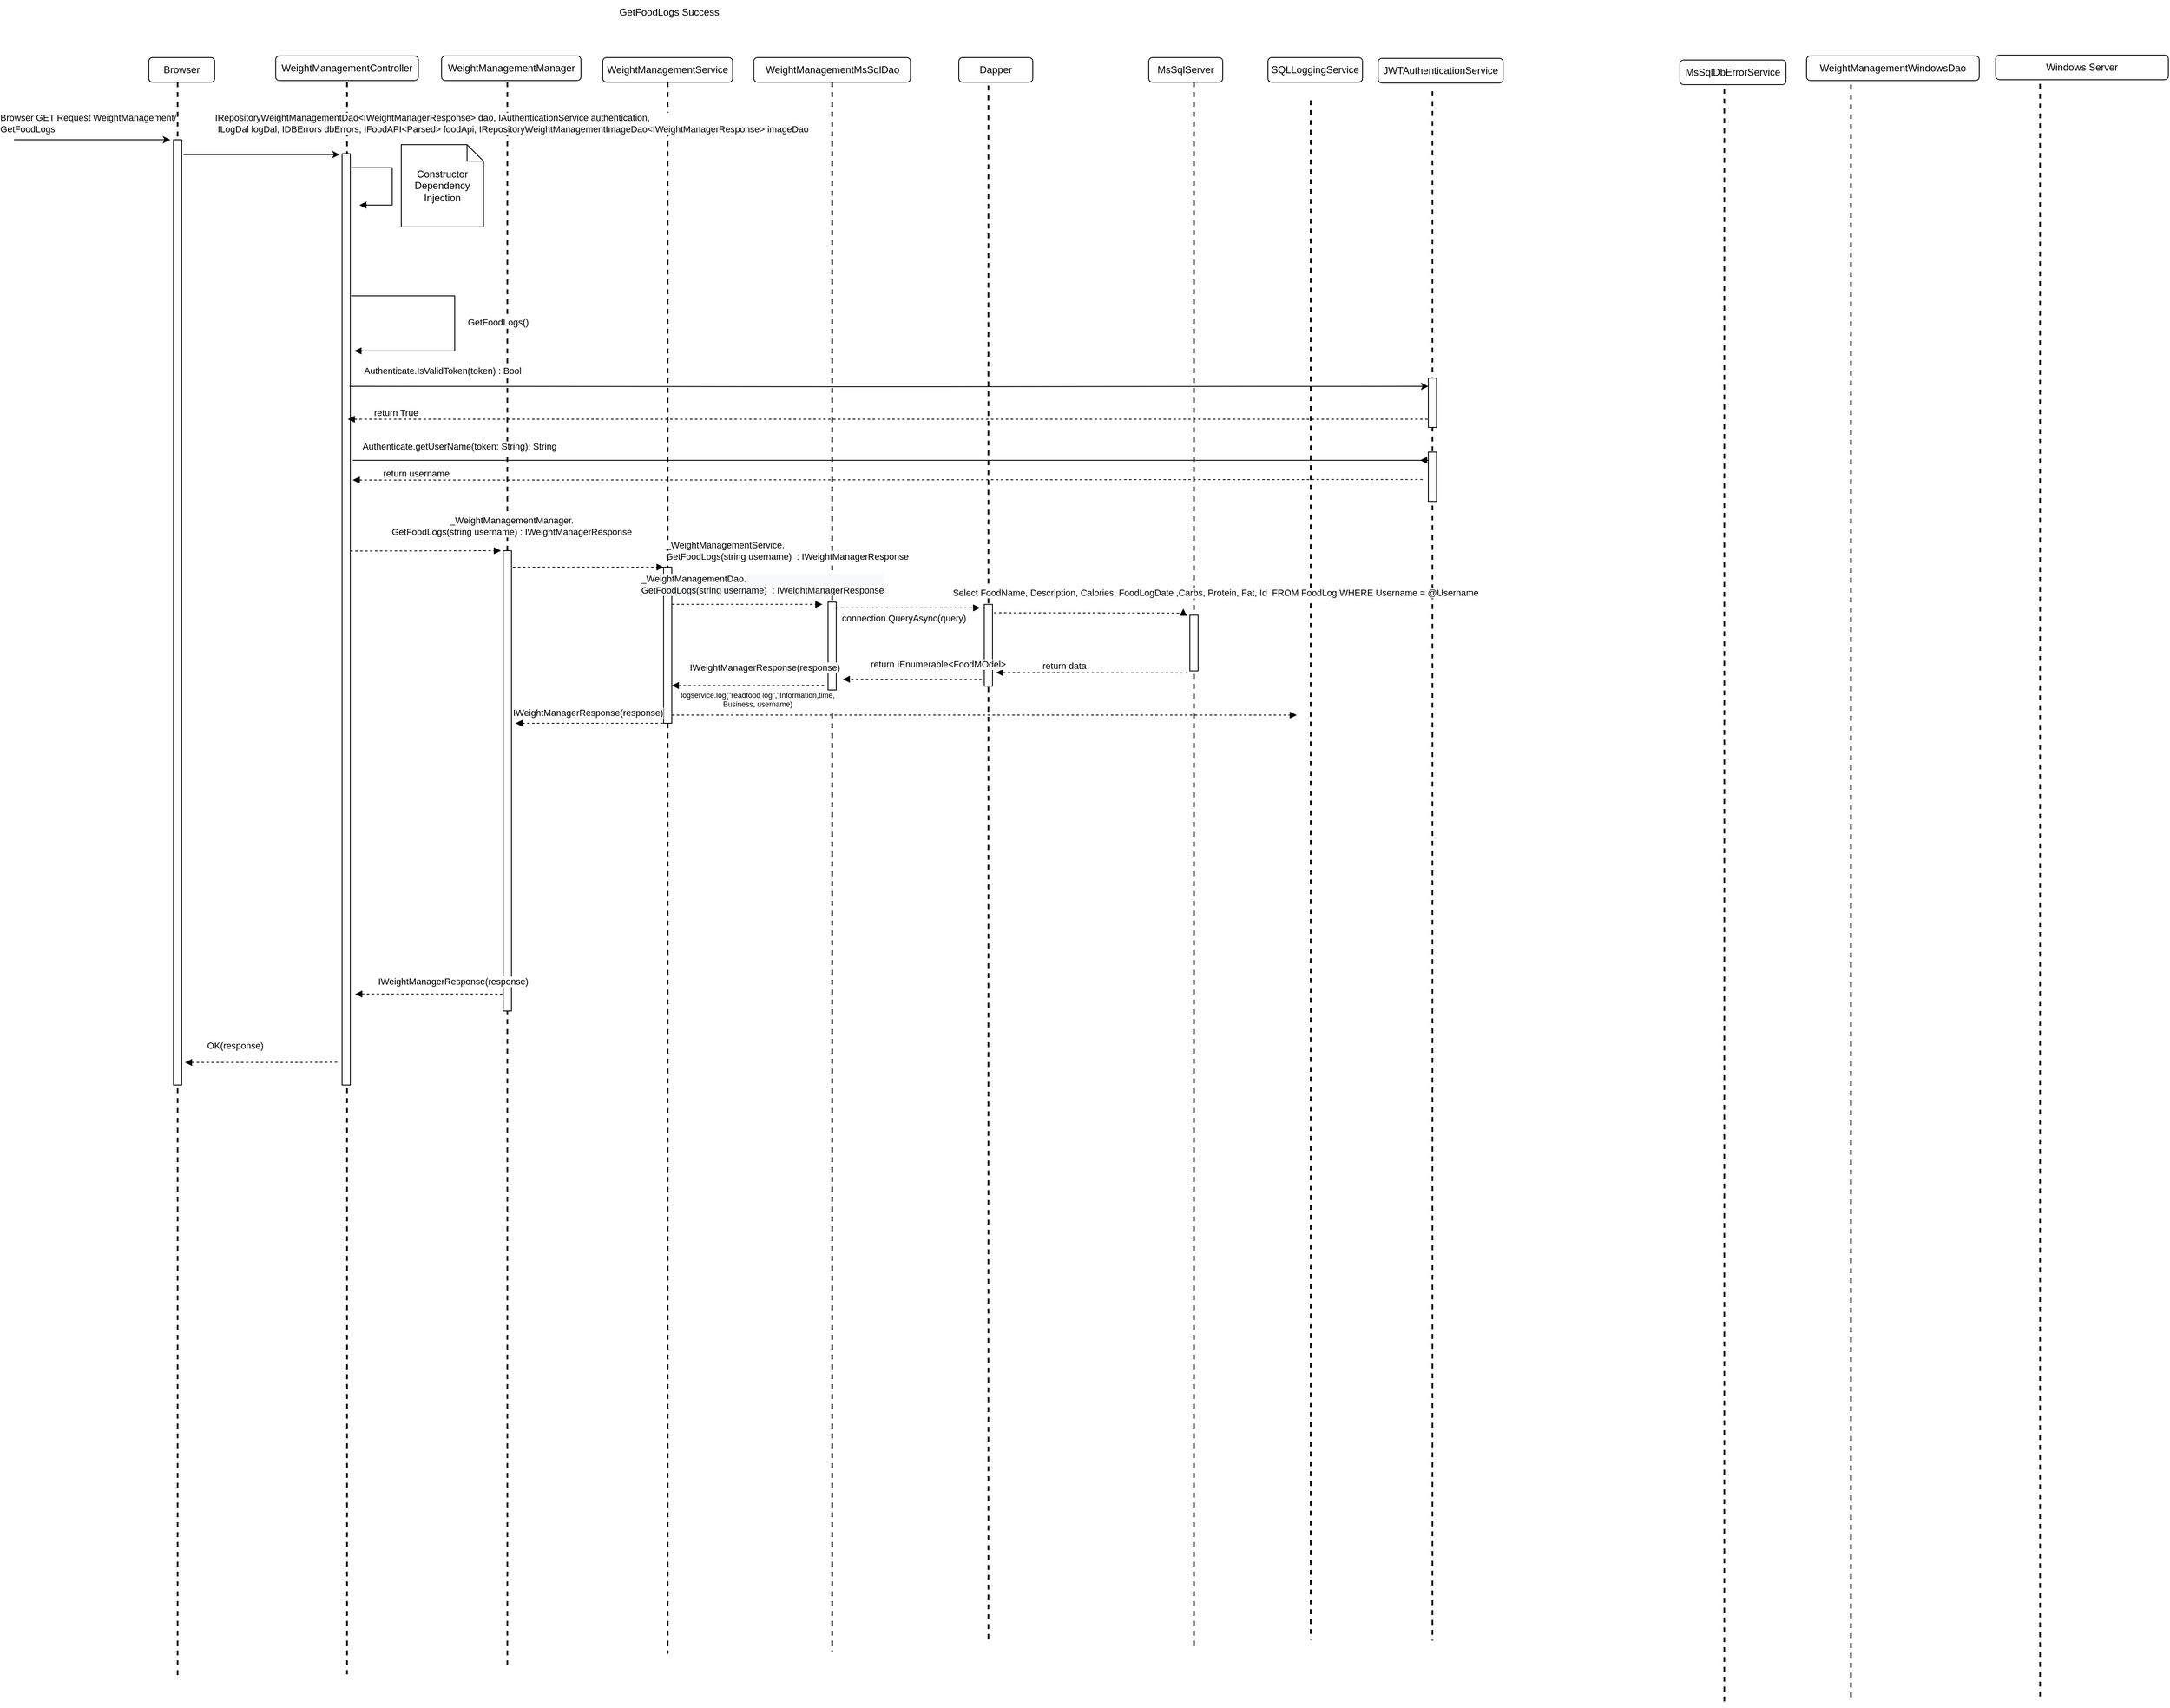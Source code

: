 <mxfile version="17.4.6" type="google" pages="3"><diagram id="Zu-n8dE4JaftM5KnnPa3" name="Success"><mxGraphModel grid="1" page="1" gridSize="10" guides="1" tooltips="1" connect="1" arrows="1" fold="1" pageScale="1" pageWidth="850" pageHeight="1100" math="0" shadow="0"><root><mxCell id="0"/><mxCell id="1" parent="0"/><mxCell id="gEZreNW8Lg-8bu7KFCgB-1" value="WeightManagementController" style="rounded=1;whiteSpace=wrap;html=1;" vertex="1" parent="1"><mxGeometry x="368.25" y="88" width="173.5" height="30" as="geometry"/></mxCell><mxCell id="gEZreNW8Lg-8bu7KFCgB-2" value="WeightManagementService" style="rounded=1;whiteSpace=wrap;html=1;" vertex="1" parent="1"><mxGeometry x="766" y="90" width="158" height="30" as="geometry"/></mxCell><mxCell id="gEZreNW8Lg-8bu7KFCgB-3" value="MsSqlServer" style="rounded=1;whiteSpace=wrap;html=1;" vertex="1" parent="1"><mxGeometry x="1430" y="90" width="90" height="30" as="geometry"/></mxCell><mxCell id="gEZreNW8Lg-8bu7KFCgB-4" value="WeightManagementManager" style="rounded=1;whiteSpace=wrap;html=1;" vertex="1" parent="1"><mxGeometry x="570" y="88" width="169.5" height="30" as="geometry"/></mxCell><mxCell id="gEZreNW8Lg-8bu7KFCgB-5" value="" style="line;strokeWidth=2;direction=south;html=1;dashed=1;" vertex="1" parent="1"><mxGeometry x="450" y="120" width="10" height="1937" as="geometry"/></mxCell><mxCell id="gEZreNW8Lg-8bu7KFCgB-6" value="" style="line;strokeWidth=2;direction=south;html=1;dashed=1;" vertex="1" parent="1"><mxGeometry x="645" y="120" width="10" height="1929" as="geometry"/></mxCell><mxCell id="gEZreNW8Lg-8bu7KFCgB-7" value="" style="line;strokeWidth=2;direction=south;html=1;dashed=1;" vertex="1" parent="1"><mxGeometry x="840" y="120" width="10" height="1912" as="geometry"/></mxCell><mxCell id="gEZreNW8Lg-8bu7KFCgB-8" value="" style="line;strokeWidth=2;direction=south;html=1;dashed=1;" vertex="1" parent="1"><mxGeometry x="1480" y="120" width="10" height="1908" as="geometry"/></mxCell><mxCell id="gEZreNW8Lg-8bu7KFCgB-9" value="GetFoodLogs Success" style="text;html=1;strokeColor=none;fillColor=none;align=center;verticalAlign=middle;whiteSpace=wrap;rounded=0;" vertex="1" parent="1"><mxGeometry x="776" y="20" width="142" height="30" as="geometry"/></mxCell><mxCell id="gEZreNW8Lg-8bu7KFCgB-11" value="" style="line;strokeWidth=2;direction=south;html=1;dashed=1;" vertex="1" parent="1"><mxGeometry x="1040" y="120" width="10" height="1909" as="geometry"/></mxCell><mxCell id="gEZreNW8Lg-8bu7KFCgB-12" value="" style="line;strokeWidth=2;direction=south;html=1;dashed=1;" vertex="1" parent="1"><mxGeometry x="1622" y="142" width="10" height="1873" as="geometry"/></mxCell><mxCell id="gEZreNW8Lg-8bu7KFCgB-13" value="SQLLoggingService" style="rounded=1;whiteSpace=wrap;html=1;" vertex="1" parent="1"><mxGeometry x="1575" y="90" width="115" height="30" as="geometry"/></mxCell><mxCell id="gEZreNW8Lg-8bu7KFCgB-14" value="Program.cs" style="rounded=1;whiteSpace=wrap;html=1;" vertex="1" parent="1"><mxGeometry x="214" y="90" width="80" height="30" as="geometry"/></mxCell><mxCell id="gEZreNW8Lg-8bu7KFCgB-15" value="" style="line;strokeWidth=2;direction=south;html=1;dashed=1;" vertex="1" parent="1"><mxGeometry x="244" y="120" width="10" height="1942" as="geometry"/></mxCell><mxCell id="gEZreNW8Lg-8bu7KFCgB-16" value="" style="html=1;points=[];perimeter=orthogonalPerimeter;" vertex="1" parent="1"><mxGeometry x="244" y="190" width="10" height="1150" as="geometry"/></mxCell><mxCell id="gEZreNW8Lg-8bu7KFCgB-17" value="" style="html=1;points=[];perimeter=orthogonalPerimeter;" vertex="1" parent="1"><mxGeometry x="449" y="207" width="10" height="1133" as="geometry"/></mxCell><mxCell id="gEZreNW8Lg-8bu7KFCgB-18" value="" style="line;strokeWidth=2;direction=south;html=1;dashed=1;" vertex="1" parent="1"><mxGeometry x="1230" y="124" width="10" height="1894" as="geometry"/></mxCell><mxCell id="gEZreNW8Lg-8bu7KFCgB-19" value="Dapper" style="rounded=1;whiteSpace=wrap;html=1;" vertex="1" parent="1"><mxGeometry x="1199" y="90" width="90" height="30" as="geometry"/></mxCell><mxCell id="gEZreNW8Lg-8bu7KFCgB-20" value="" style="line;strokeWidth=2;direction=south;html=1;dashed=1;" vertex="1" parent="1"><mxGeometry x="1770" y="131" width="10" height="1885" as="geometry"/></mxCell><mxCell id="gEZreNW8Lg-8bu7KFCgB-21" value="JWTAuthenticationService" style="rounded=1;whiteSpace=wrap;html=1;" vertex="1" parent="1"><mxGeometry x="1709" y="91" width="152" height="30" as="geometry"/></mxCell><mxCell id="gEZreNW8Lg-8bu7KFCgB-22" value="Browser" style="rounded=1;whiteSpace=wrap;html=1;" vertex="1" parent="1"><mxGeometry x="214" y="90" width="80" height="30" as="geometry"/></mxCell><mxCell id="gEZreNW8Lg-8bu7KFCgB-23" value="" style="endArrow=classic;html=1;rounded=0;" edge="1" parent="1"><mxGeometry width="50" height="50" relative="1" as="geometry"><mxPoint x="50" y="190" as="sourcePoint"/><mxPoint x="240" y="190" as="targetPoint"/></mxGeometry></mxCell><mxCell id="gEZreNW8Lg-8bu7KFCgB-24" value="&lt;div style=&quot;text-align: left&quot;&gt;&lt;div&gt;Browser GET Request WeightManagement/&lt;/div&gt;GetFoodLogs&lt;br&gt;&lt;/div&gt;" style="edgeLabel;html=1;align=center;verticalAlign=middle;resizable=0;points=[];" vertex="1" connectable="0" parent="gEZreNW8Lg-8bu7KFCgB-23"><mxGeometry x="0.567" y="-1" relative="1" as="geometry"><mxPoint x="-59" y="-21" as="offset"/></mxGeometry></mxCell><mxCell id="gEZreNW8Lg-8bu7KFCgB-25" value="" style="endArrow=classic;html=1;rounded=0;" edge="1" parent="1"><mxGeometry width="50" height="50" relative="1" as="geometry"><mxPoint x="256" y="208" as="sourcePoint"/><mxPoint x="446" y="208" as="targetPoint"/></mxGeometry></mxCell><mxCell id="gEZreNW8Lg-8bu7KFCgB-26" value="&lt;div style=&quot;text-align: left&quot;&gt;IRepositoryWeightManagementDao&amp;lt;IWeightManagerResponse&amp;gt; dao, IAuthenticationService authentication,&lt;/div&gt;&lt;div style=&quot;text-align: left&quot;&gt;&amp;nbsp;ILogDal logDal, IDBErrors dbErrors, IFoodAPI&amp;lt;Parsed&amp;gt; foodApi, IRepositoryWeightManagementImageDao&amp;lt;IWeightManagerResponse&amp;gt; imageDao&lt;br&gt;&lt;/div&gt;" style="edgeLabel;html=1;align=center;verticalAlign=middle;resizable=0;points=[];" vertex="1" connectable="0" parent="gEZreNW8Lg-8bu7KFCgB-25"><mxGeometry x="0.567" y="-1" relative="1" as="geometry"><mxPoint x="250" y="-39" as="offset"/></mxGeometry></mxCell><mxCell id="gEZreNW8Lg-8bu7KFCgB-27" value="" style="endArrow=block;endFill=1;html=1;edgeStyle=orthogonalEdgeStyle;align=left;verticalAlign=top;rounded=0;" edge="1" parent="1"><mxGeometry x="-1" relative="1" as="geometry"><mxPoint x="460" y="224.03" as="sourcePoint"/><mxPoint x="470" y="269.53" as="targetPoint"/><Array as="points"><mxPoint x="510" y="224.03"/><mxPoint x="510" y="269.03"/></Array></mxGeometry></mxCell><mxCell id="gEZreNW8Lg-8bu7KFCgB-28" value="Constructor Dependency Injection" style="shape=note;size=20;whiteSpace=wrap;html=1;" vertex="1" parent="1"><mxGeometry x="521" y="196" width="100" height="100" as="geometry"/></mxCell><mxCell id="gEZreNW8Lg-8bu7KFCgB-29" value="GetFoodLogs()" style="endArrow=block;endFill=1;html=1;edgeStyle=orthogonalEdgeStyle;align=left;verticalAlign=top;rounded=0;" edge="1" parent="1"><mxGeometry x="-0.082" y="14" relative="1" as="geometry"><mxPoint x="460" y="380" as="sourcePoint"/><mxPoint x="464" y="447" as="targetPoint"/><Array as="points"><mxPoint x="586" y="380"/><mxPoint x="586" y="447"/></Array><mxPoint as="offset"/></mxGeometry></mxCell><mxCell id="gEZreNW8Lg-8bu7KFCgB-30" value="" style="html=1;points=[];perimeter=orthogonalPerimeter;" vertex="1" parent="1"><mxGeometry x="645" y="690" width="10" height="560" as="geometry"/></mxCell><mxCell id="gEZreNW8Lg-8bu7KFCgB-31" value="" style="endArrow=none;endFill=0;html=1;edgeStyle=orthogonalEdgeStyle;align=left;verticalAlign=top;rounded=0;startArrow=block;startFill=1;dashed=1;" edge="1" parent="1"><mxGeometry x="-1" relative="1" as="geometry"><mxPoint x="258" y="1312.52" as="sourcePoint"/><mxPoint x="443" y="1312.26" as="targetPoint"/><Array as="points"><mxPoint x="398" y="1312.26"/><mxPoint x="398" y="1312.26"/></Array></mxGeometry></mxCell><mxCell id="gEZreNW8Lg-8bu7KFCgB-32" value="&lt;span style=&quot;text-align: center&quot;&gt;OK(&lt;/span&gt;&lt;span style=&quot;text-align: center&quot;&gt;response)&lt;/span&gt;&lt;span style=&quot;text-align: center&quot;&gt;&lt;br&gt;&lt;br&gt;&lt;/span&gt;" style="edgeLabel;resizable=0;html=1;align=left;verticalAlign=bottom;" connectable="0" vertex="1" parent="gEZreNW8Lg-8bu7KFCgB-31"><mxGeometry x="-1" relative="1" as="geometry"><mxPoint x="25" y="1" as="offset"/></mxGeometry></mxCell><mxCell id="gEZreNW8Lg-8bu7KFCgB-51" value="" style="endArrow=block;endFill=1;html=1;edgeStyle=orthogonalEdgeStyle;align=left;verticalAlign=top;rounded=0;exitX=1.133;exitY=0.18;exitDx=0;exitDy=0;exitPerimeter=0;entryX=-0.055;entryY=0.009;entryDx=0;entryDy=0;entryPerimeter=0;dashed=1;" edge="1" parent="1"><mxGeometry x="-1" relative="1" as="geometry"><mxPoint x="459.0" y="690.38" as="sourcePoint"/><mxPoint x="642.12" y="690.01" as="targetPoint"/><Array as="points"><mxPoint x="642.67" y="690.38"/></Array></mxGeometry></mxCell><mxCell id="gEZreNW8Lg-8bu7KFCgB-52" value="_WeightManagementManager.&lt;br&gt;&lt;span style=&quot;text-align: left&quot;&gt;GetFoodLogs(string username)&lt;/span&gt;&amp;nbsp;: IWeightManagerResponse&lt;span style=&quot;text-align: left&quot;&gt;&lt;br&gt;&lt;/span&gt;" style="edgeLabel;html=1;align=center;verticalAlign=middle;resizable=0;points=[];" vertex="1" connectable="0" parent="gEZreNW8Lg-8bu7KFCgB-51"><mxGeometry x="-0.158" y="2" relative="1" as="geometry"><mxPoint x="119" y="-28" as="offset"/></mxGeometry></mxCell><mxCell id="gEZreNW8Lg-8bu7KFCgB-56" value="" style="endArrow=block;endFill=1;html=1;edgeStyle=orthogonalEdgeStyle;align=left;verticalAlign=top;rounded=0;startArrow=none;startFill=0;dashed=1;" edge="1" parent="1"><mxGeometry x="-1" relative="1" as="geometry"><mxPoint x="850" y="890" as="sourcePoint"/><mxPoint x="1610" y="890" as="targetPoint"/><Array as="points"><mxPoint x="1508.5" y="889.96"/></Array></mxGeometry></mxCell><mxCell id="gEZreNW8Lg-8bu7KFCgB-57" value="&lt;div style=&quot;font-size: 9px ; text-align: center&quot;&gt;logservice.log(&quot;readfood log&quot;,&quot;Information,time,&lt;/div&gt;&lt;div style=&quot;font-size: 9px ; text-align: center&quot;&gt;Business, username)&lt;/div&gt;" style="edgeLabel;resizable=0;html=1;align=left;verticalAlign=bottom;" connectable="0" vertex="1" parent="gEZreNW8Lg-8bu7KFCgB-56"><mxGeometry x="-1" relative="1" as="geometry"><mxPoint x="9" y="-6" as="offset"/></mxGeometry></mxCell><mxCell id="gEZreNW8Lg-8bu7KFCgB-129" value="" style="line;strokeWidth=2;direction=south;html=1;dashed=1;" vertex="1" parent="1"><mxGeometry x="2125" y="128" width="10" height="1968" as="geometry"/></mxCell><mxCell id="gEZreNW8Lg-8bu7KFCgB-130" value="MsSqlDbErrorService" style="rounded=1;whiteSpace=wrap;html=1;" vertex="1" parent="1"><mxGeometry x="2076" y="93" width="129" height="30" as="geometry"/></mxCell><mxCell id="gEZreNW8Lg-8bu7KFCgB-132" value="" style="endArrow=classic;html=1;rounded=0;edgeStyle=orthogonalEdgeStyle;entryX=0;entryY=0.167;entryDx=0;entryDy=0;entryPerimeter=0;" edge="1" parent="1" target="gEZreNW8Lg-8bu7KFCgB-139"><mxGeometry relative="1" as="geometry"><mxPoint x="458" y="490" as="sourcePoint"/><mxPoint x="1760" y="490" as="targetPoint"/></mxGeometry></mxCell><mxCell id="gEZreNW8Lg-8bu7KFCgB-133" value="Authenticate.IsValidToken(token) : Bool" style="edgeLabel;resizable=0;html=1;align=center;verticalAlign=middle;" connectable="0" vertex="1" parent="gEZreNW8Lg-8bu7KFCgB-132"><mxGeometry relative="1" as="geometry"><mxPoint x="-544" y="-20" as="offset"/></mxGeometry></mxCell><mxCell id="gEZreNW8Lg-8bu7KFCgB-134" value="" style="endArrow=none;endFill=0;html=1;edgeStyle=orthogonalEdgeStyle;align=left;verticalAlign=top;rounded=0;startArrow=block;startFill=1;dashed=1;entryX=0.462;entryY=-29.044;entryDx=0;entryDy=0;entryPerimeter=0;" edge="1" parent="1"><mxGeometry x="-1" relative="1" as="geometry"><mxPoint x="456" y="530" as="sourcePoint"/><mxPoint x="1778.44" y="528.806" as="targetPoint"/><Array as="points"><mxPoint x="1770" y="530"/><mxPoint x="1770" y="529"/></Array></mxGeometry></mxCell><mxCell id="gEZreNW8Lg-8bu7KFCgB-135" value="return True" style="edgeLabel;resizable=0;html=1;align=left;verticalAlign=bottom;" connectable="0" vertex="1" parent="gEZreNW8Lg-8bu7KFCgB-134"><mxGeometry x="-1" relative="1" as="geometry"><mxPoint x="30" as="offset"/></mxGeometry></mxCell><mxCell id="gEZreNW8Lg-8bu7KFCgB-136" value="Authenticate.getUserName(token: String): String" style="endArrow=block;endFill=1;html=1;edgeStyle=orthogonalEdgeStyle;align=left;verticalAlign=top;rounded=0;" edge="1" parent="1"><mxGeometry x="-0.985" y="30" relative="1" as="geometry"><mxPoint x="462" y="580" as="sourcePoint"/><mxPoint x="1760" y="580" as="targetPoint"/><mxPoint as="offset"/><Array as="points"><mxPoint x="1780" y="580"/></Array></mxGeometry></mxCell><mxCell id="gEZreNW8Lg-8bu7KFCgB-137" value="" style="endArrow=none;endFill=0;html=1;edgeStyle=orthogonalEdgeStyle;align=left;verticalAlign=top;rounded=0;startArrow=block;startFill=1;dashed=1;entryX=-0.438;entryY=0.556;entryDx=0;entryDy=0;entryPerimeter=0;" edge="1" parent="1" target="gEZreNW8Lg-8bu7KFCgB-140"><mxGeometry x="-1" relative="1" as="geometry"><mxPoint x="462" y="604" as="sourcePoint"/><mxPoint x="1772" y="604" as="targetPoint"/><Array as="points"><mxPoint x="601" y="604"/></Array></mxGeometry></mxCell><mxCell id="gEZreNW8Lg-8bu7KFCgB-138" value="return username" style="edgeLabel;resizable=0;html=1;align=left;verticalAlign=bottom;" connectable="0" vertex="1" parent="gEZreNW8Lg-8bu7KFCgB-137"><mxGeometry x="-1" relative="1" as="geometry"><mxPoint x="35" as="offset"/></mxGeometry></mxCell><mxCell id="gEZreNW8Lg-8bu7KFCgB-139" value="" style="html=1;points=[];perimeter=orthogonalPerimeter;" vertex="1" parent="1"><mxGeometry x="1770" y="480" width="10" height="60" as="geometry"/></mxCell><mxCell id="gEZreNW8Lg-8bu7KFCgB-140" value="" style="html=1;points=[];perimeter=orthogonalPerimeter;" vertex="1" parent="1"><mxGeometry x="1770" y="570" width="10" height="60" as="geometry"/></mxCell><mxCell id="_J33T24dU0ndYMFvRwaN-41" value="" style="endArrow=none;endFill=0;html=1;edgeStyle=orthogonalEdgeStyle;align=left;verticalAlign=top;rounded=0;startArrow=block;startFill=1;dashed=1;" edge="1" parent="1"><mxGeometry x="-1" relative="1" as="geometry"><mxPoint x="465" y="1229.41" as="sourcePoint"/><mxPoint x="645" y="1229.46" as="targetPoint"/><Array as="points"><mxPoint x="600" y="1229.41"/><mxPoint x="600" y="1229.41"/></Array></mxGeometry></mxCell><mxCell id="_J33T24dU0ndYMFvRwaN-42" value="&lt;span style=&quot;text-align: center&quot;&gt;IWeightManagerResponse(response)&lt;/span&gt;" style="edgeLabel;resizable=0;html=1;align=left;verticalAlign=bottom;" connectable="0" vertex="1" parent="_J33T24dU0ndYMFvRwaN-41"><mxGeometry x="-1" relative="1" as="geometry"><mxPoint x="26" y="-7" as="offset"/></mxGeometry></mxCell><mxCell id="SjA-UsDPnyYuA9Mtx6YP-1" value="WeightManagementMsSqlDao" style="rounded=1;whiteSpace=wrap;html=1;" vertex="1" parent="1"><mxGeometry x="949.75" y="90" width="190.5" height="30" as="geometry"/></mxCell><mxCell id="vQdsput2Xaz9jqljAzDK-16" value="" style="line;strokeWidth=2;direction=south;html=1;dashed=1;" vertex="1" parent="1"><mxGeometry x="2279" y="123" width="10" height="1968" as="geometry"/></mxCell><mxCell id="vQdsput2Xaz9jqljAzDK-17" value="WeightManagementWindowsDao" style="rounded=1;whiteSpace=wrap;html=1;" vertex="1" parent="1"><mxGeometry x="2230" y="88" width="210" height="30" as="geometry"/></mxCell><mxCell id="NM9GSzSNZOrJNY-sleNk-1" value="" style="line;strokeWidth=2;direction=south;html=1;dashed=1;" vertex="1" parent="1"><mxGeometry x="2509" y="122" width="10" height="1968" as="geometry"/></mxCell><mxCell id="NM9GSzSNZOrJNY-sleNk-2" value="Windows Server" style="rounded=1;whiteSpace=wrap;html=1;" vertex="1" parent="1"><mxGeometry x="2460" y="87" width="210" height="30" as="geometry"/></mxCell><mxCell id="ITlmt4MPpYLuHQh-we6f-1" value="" style="endArrow=block;endFill=1;html=1;edgeStyle=orthogonalEdgeStyle;align=left;verticalAlign=top;rounded=0;exitX=1.133;exitY=0.18;exitDx=0;exitDy=0;exitPerimeter=0;entryX=-0.055;entryY=0.009;entryDx=0;entryDy=0;entryPerimeter=0;dashed=1;" edge="1" parent="1"><mxGeometry x="-1" relative="1" as="geometry"><mxPoint x="656.86" y="710.03" as="sourcePoint"/><mxPoint x="839.98" y="710.03" as="targetPoint"/><Array as="points"><mxPoint x="840.53" y="710.4"/></Array></mxGeometry></mxCell><mxCell id="ITlmt4MPpYLuHQh-we6f-2" value="&lt;div style=&quot;text-align: left&quot;&gt;&lt;span style=&quot;text-align: center ; background-color: rgb(255 , 255 , 255)&quot;&gt;_WeightManagementService.&lt;/span&gt;&lt;br style=&quot;text-align: center&quot;&gt;GetFoodLogs(string username)&lt;span style=&quot;text-align: center ; background-color: rgb(255 , 255 , 255)&quot;&gt;&amp;nbsp;&lt;/span&gt;&lt;span style=&quot;text-align: center ; background-color: rgb(255 , 255 , 255)&quot;&gt;&amp;nbsp;: IWeightManagerResponse&lt;/span&gt;&lt;br&gt;&lt;/div&gt;" style="edgeLabel;html=1;align=center;verticalAlign=middle;resizable=0;points=[];labelBackgroundColor=none;" connectable="0" vertex="1" parent="ITlmt4MPpYLuHQh-we6f-1"><mxGeometry x="-0.323" relative="1" as="geometry"><mxPoint x="271" y="-20" as="offset"/></mxGeometry></mxCell><mxCell id="ITlmt4MPpYLuHQh-we6f-3" value="" style="html=1;points=[];perimeter=orthogonalPerimeter;" vertex="1" parent="1"><mxGeometry x="840" y="710" width="10" height="190" as="geometry"/></mxCell><mxCell id="ITlmt4MPpYLuHQh-we6f-4" value="" style="endArrow=block;endFill=1;html=1;edgeStyle=orthogonalEdgeStyle;align=left;verticalAlign=top;rounded=0;exitX=1.133;exitY=0.18;exitDx=0;exitDy=0;exitPerimeter=0;entryX=-0.055;entryY=0.009;entryDx=0;entryDy=0;entryPerimeter=0;dashed=1;" edge="1" parent="1"><mxGeometry x="-1" relative="1" as="geometry"><mxPoint x="850.0" y="755.3" as="sourcePoint"/><mxPoint x="1033.12" y="755.33" as="targetPoint"/><Array as="points"><mxPoint x="1033.67" y="755.7"/></Array></mxGeometry></mxCell><mxCell id="ITlmt4MPpYLuHQh-we6f-5" value="&lt;div style=&quot;text-align: left&quot;&gt;&lt;div style=&quot;background-color: rgb(248 , 249 , 250)&quot;&gt;&lt;div&gt;&lt;span style=&quot;text-align: center ; background-color: rgb(255 , 255 , 255)&quot;&gt;_WeightManagementDao.&lt;/span&gt;&lt;br style=&quot;text-align: center&quot;&gt;GetFoodLogs(string username)&lt;span style=&quot;text-align: center ; background-color: rgb(255 , 255 , 255)&quot;&gt;&amp;nbsp;&lt;/span&gt;&lt;span style=&quot;text-align: center ; background-color: rgb(255 , 255 , 255)&quot;&gt;&amp;nbsp;&lt;/span&gt;&lt;span style=&quot;text-align: center ; background-color: rgb(255 , 255 , 255)&quot;&gt;: IWeightManagerResponse&lt;/span&gt;&lt;br&gt;&lt;/div&gt;&lt;/div&gt;&lt;/div&gt;" style="edgeLabel;html=1;align=center;verticalAlign=middle;resizable=0;points=[];" connectable="0" vertex="1" parent="ITlmt4MPpYLuHQh-we6f-4"><mxGeometry x="-0.323" relative="1" as="geometry"><mxPoint x="48" y="-25" as="offset"/></mxGeometry></mxCell><mxCell id="ITlmt4MPpYLuHQh-we6f-6" value="" style="html=1;points=[];perimeter=orthogonalPerimeter;" vertex="1" parent="1"><mxGeometry x="1040" y="752.51" width="10" height="107" as="geometry"/></mxCell><mxCell id="ITlmt4MPpYLuHQh-we6f-7" value="" style="html=1;points=[];perimeter=orthogonalPerimeter;" vertex="1" parent="1"><mxGeometry x="1480" y="768.34" width="10" height="67.94" as="geometry"/></mxCell><mxCell id="ITlmt4MPpYLuHQh-we6f-8" value="&lt;br&gt;" style="endArrow=block;endFill=1;html=1;edgeStyle=orthogonalEdgeStyle;align=left;verticalAlign=top;rounded=0;exitX=1.133;exitY=0.18;exitDx=0;exitDy=0;exitPerimeter=0;dashed=1;" edge="1" parent="1"><mxGeometry x="1" y="37" relative="1" as="geometry"><mxPoint x="1050" y="759.52" as="sourcePoint"/><mxPoint x="1225" y="759.51" as="targetPoint"/><Array as="points"><mxPoint x="1133" y="759.81"/><mxPoint x="1215" y="759.81"/></Array><mxPoint y="3" as="offset"/></mxGeometry></mxCell><mxCell id="ITlmt4MPpYLuHQh-we6f-9" value="connection.QueryAsync(query)" style="edgeLabel;html=1;align=center;verticalAlign=middle;resizable=0;points=[];" connectable="0" vertex="1" parent="ITlmt4MPpYLuHQh-we6f-8"><mxGeometry x="-0.161" y="-5" relative="1" as="geometry"><mxPoint x="8" y="7" as="offset"/></mxGeometry></mxCell><mxCell id="ITlmt4MPpYLuHQh-we6f-10" value="" style="endArrow=none;endFill=0;html=1;edgeStyle=orthogonalEdgeStyle;align=left;verticalAlign=top;rounded=0;startArrow=block;startFill=1;dashed=1;" edge="1" parent="1"><mxGeometry x="-1" relative="1" as="geometry"><mxPoint x="850" y="854.1" as="sourcePoint"/><mxPoint x="1035" y="853.84" as="targetPoint"/><Array as="points"><mxPoint x="990" y="853.79"/><mxPoint x="990" y="853.79"/></Array></mxGeometry></mxCell><mxCell id="ITlmt4MPpYLuHQh-we6f-11" value="&lt;span style=&quot;text-align: center&quot;&gt;IWeightManagerResponse(response)&lt;/span&gt;" style="edgeLabel;resizable=0;html=1;align=left;verticalAlign=bottom;" connectable="0" vertex="1" parent="ITlmt4MPpYLuHQh-we6f-10"><mxGeometry x="-1" relative="1" as="geometry"><mxPoint x="20" y="-14" as="offset"/></mxGeometry></mxCell><mxCell id="ITlmt4MPpYLuHQh-we6f-12" value="" style="endArrow=none;endFill=0;html=1;edgeStyle=orthogonalEdgeStyle;align=left;verticalAlign=top;rounded=0;startArrow=block;startFill=1;dashed=1;" edge="1" parent="1"><mxGeometry x="-1" relative="1" as="geometry"><mxPoint x="1244.38" y="838.28" as="sourcePoint"/><mxPoint x="1476.0" y="838.72" as="targetPoint"/><Array as="points"><mxPoint x="1265" y="838.51"/></Array></mxGeometry></mxCell><mxCell id="ITlmt4MPpYLuHQh-we6f-13" value="return data" style="edgeLabel;resizable=0;html=1;align=left;verticalAlign=bottom;" connectable="0" vertex="1" parent="ITlmt4MPpYLuHQh-we6f-12"><mxGeometry x="-1" relative="1" as="geometry"><mxPoint x="55" as="offset"/></mxGeometry></mxCell><mxCell id="ITlmt4MPpYLuHQh-we6f-14" value="" style="html=1;points=[];perimeter=orthogonalPerimeter;" vertex="1" parent="1"><mxGeometry x="1230" y="755.3" width="10" height="99.54" as="geometry"/></mxCell><mxCell id="ITlmt4MPpYLuHQh-we6f-15" value="&lt;br&gt;" style="endArrow=block;endFill=1;html=1;edgeStyle=orthogonalEdgeStyle;align=left;verticalAlign=top;rounded=0;exitX=1.133;exitY=0.18;exitDx=0;exitDy=0;exitPerimeter=0;dashed=1;" edge="1" parent="1"><mxGeometry x="1" y="37" relative="1" as="geometry"><mxPoint x="1242.0" y="765.55" as="sourcePoint"/><mxPoint x="1472.0" y="760.51" as="targetPoint"/><Array as="points"><mxPoint x="1325" y="765.84"/><mxPoint x="1407" y="765.84"/></Array><mxPoint y="3" as="offset"/></mxGeometry></mxCell><mxCell id="ITlmt4MPpYLuHQh-we6f-16" value="Select FoodName, Description, Calories, FoodLogDate ,Carbs, Protein, Fat, Id&amp;nbsp; FROM FoodLog WHERE Username = @Username" style="edgeLabel;html=1;align=center;verticalAlign=middle;resizable=0;points=[];" connectable="0" vertex="1" parent="ITlmt4MPpYLuHQh-we6f-15"><mxGeometry x="-0.309" y="-1" relative="1" as="geometry"><mxPoint x="187" y="-26" as="offset"/></mxGeometry></mxCell><mxCell id="ITlmt4MPpYLuHQh-we6f-17" value="" style="endArrow=none;endFill=0;html=1;edgeStyle=orthogonalEdgeStyle;align=left;verticalAlign=top;rounded=0;startArrow=block;startFill=1;dashed=1;" edge="1" parent="1"><mxGeometry x="-1" relative="1" as="geometry"><mxPoint x="1058.0" y="846.51" as="sourcePoint"/><mxPoint x="1227.0" y="846.68" as="targetPoint"/><Array as="points"><mxPoint x="1064" y="846.51"/></Array></mxGeometry></mxCell><mxCell id="ITlmt4MPpYLuHQh-we6f-18" value="return IEnumerable&amp;lt;FoodMOdel&amp;gt;" style="edgeLabel;resizable=0;html=1;align=left;verticalAlign=bottom;" connectable="0" vertex="1" parent="ITlmt4MPpYLuHQh-we6f-17"><mxGeometry x="-1" relative="1" as="geometry"><mxPoint x="32" y="-10" as="offset"/></mxGeometry></mxCell><mxCell id="ITlmt4MPpYLuHQh-we6f-19" value="" style="endArrow=none;endFill=0;html=1;edgeStyle=orthogonalEdgeStyle;align=left;verticalAlign=top;rounded=0;startArrow=block;startFill=1;dashed=1;" edge="1" parent="1"><mxGeometry x="-1" relative="1" as="geometry"><mxPoint x="660" y="900.0" as="sourcePoint"/><mxPoint x="840" y="900.05" as="targetPoint"/><Array as="points"><mxPoint x="795" y="900.0"/><mxPoint x="795" y="900.0"/></Array></mxGeometry></mxCell><mxCell id="ITlmt4MPpYLuHQh-we6f-20" value="&lt;span style=&quot;text-align: center&quot;&gt;IWeightManagerResponse(response)&lt;/span&gt;" style="edgeLabel;resizable=0;html=1;align=left;verticalAlign=bottom;" connectable="0" vertex="1" parent="ITlmt4MPpYLuHQh-we6f-19"><mxGeometry x="-1" relative="1" as="geometry"><mxPoint x="-5" y="-5" as="offset"/></mxGeometry></mxCell></root></mxGraphModel></diagram><diagram name="Db Error" id="rj0quDVDWj2xEPRRBRs9"><mxGraphModel grid="1" page="1" gridSize="10" guides="1" tooltips="1" connect="1" arrows="1" fold="1" pageScale="1" pageWidth="850" pageHeight="1100" math="0" shadow="0"><root><mxCell id="VZXjn01ALpiaDBUvkBsB-0"/><mxCell id="VZXjn01ALpiaDBUvkBsB-1" parent="VZXjn01ALpiaDBUvkBsB-0"/><mxCell id="Mu6YuUCD6x0WIQpmbuKU-79" value="" style="endArrow=none;endFill=0;html=1;edgeStyle=orthogonalEdgeStyle;align=left;verticalAlign=top;rounded=0;startArrow=block;startFill=1;dashed=1;" edge="1" parent="VZXjn01ALpiaDBUvkBsB-1"><mxGeometry x="-1" relative="1" as="geometry"><mxPoint x="850" y="940.0" as="sourcePoint"/><mxPoint x="2100" y="941.91" as="targetPoint"/><Array as="points"><mxPoint x="1698.5" y="939.96"/></Array></mxGeometry></mxCell><mxCell id="Lk_JtH9uqoIRbX0NFplp-94" value="return Decoded error" style="edgeLabel;html=1;align=center;verticalAlign=middle;resizable=0;points=[];" connectable="0" vertex="1" parent="Mu6YuUCD6x0WIQpmbuKU-79"><mxGeometry x="-0.533" y="1" relative="1" as="geometry"><mxPoint as="offset"/></mxGeometry></mxCell><mxCell id="Mu6YuUCD6x0WIQpmbuKU-82" value="" style="endArrow=block;endFill=1;html=1;edgeStyle=orthogonalEdgeStyle;align=left;verticalAlign=top;rounded=0;startArrow=none;startFill=0;dashed=1;" edge="1" parent="VZXjn01ALpiaDBUvkBsB-1"><mxGeometry x="-1" relative="1" as="geometry"><mxPoint x="850" y="900" as="sourcePoint"/><mxPoint x="2110" y="902" as="targetPoint"/><Array as="points"><mxPoint x="1698.5" y="899.96"/></Array></mxGeometry></mxCell><mxCell id="Lk_JtH9uqoIRbX0NFplp-93" value="&lt;span style=&quot;text-align: left&quot;&gt;_dbErrorService(ErrorResponse)&lt;/span&gt;" style="edgeLabel;html=1;align=center;verticalAlign=middle;resizable=0;points=[];" connectable="0" vertex="1" parent="Mu6YuUCD6x0WIQpmbuKU-82"><mxGeometry x="-0.52" y="1" relative="1" as="geometry"><mxPoint as="offset"/></mxGeometry></mxCell><mxCell id="cK2QUNh0_urs1rP5cbQQ-0" value="WeightManagementController" style="rounded=1;whiteSpace=wrap;html=1;" vertex="1" parent="VZXjn01ALpiaDBUvkBsB-1"><mxGeometry x="368.25" y="88" width="173.5" height="30" as="geometry"/></mxCell><mxCell id="cK2QUNh0_urs1rP5cbQQ-1" value="WeightManagementService" style="rounded=1;whiteSpace=wrap;html=1;" vertex="1" parent="VZXjn01ALpiaDBUvkBsB-1"><mxGeometry x="766" y="90" width="158" height="30" as="geometry"/></mxCell><mxCell id="cK2QUNh0_urs1rP5cbQQ-2" value="MsSqlServer" style="rounded=1;whiteSpace=wrap;html=1;" vertex="1" parent="VZXjn01ALpiaDBUvkBsB-1"><mxGeometry x="1430" y="90" width="90" height="30" as="geometry"/></mxCell><mxCell id="cK2QUNh0_urs1rP5cbQQ-3" value="WeightManagementManager" style="rounded=1;whiteSpace=wrap;html=1;" vertex="1" parent="VZXjn01ALpiaDBUvkBsB-1"><mxGeometry x="570" y="88" width="169.5" height="30" as="geometry"/></mxCell><mxCell id="cK2QUNh0_urs1rP5cbQQ-4" value="" style="line;strokeWidth=2;direction=south;html=1;dashed=1;" vertex="1" parent="VZXjn01ALpiaDBUvkBsB-1"><mxGeometry x="450" y="120" width="10" height="1937" as="geometry"/></mxCell><mxCell id="cK2QUNh0_urs1rP5cbQQ-5" value="" style="line;strokeWidth=2;direction=south;html=1;dashed=1;" vertex="1" parent="VZXjn01ALpiaDBUvkBsB-1"><mxGeometry x="645" y="120" width="10" height="1929" as="geometry"/></mxCell><mxCell id="cK2QUNh0_urs1rP5cbQQ-6" value="" style="line;strokeWidth=2;direction=south;html=1;dashed=1;" vertex="1" parent="VZXjn01ALpiaDBUvkBsB-1"><mxGeometry x="840" y="120" width="10" height="1912" as="geometry"/></mxCell><mxCell id="cK2QUNh0_urs1rP5cbQQ-7" value="" style="line;strokeWidth=2;direction=south;html=1;dashed=1;" vertex="1" parent="VZXjn01ALpiaDBUvkBsB-1"><mxGeometry x="1480" y="120" width="10" height="1908" as="geometry"/></mxCell><mxCell id="cK2QUNh0_urs1rP5cbQQ-8" value="GetFoodLogs DB Error" style="text;html=1;strokeColor=none;fillColor=none;align=center;verticalAlign=middle;whiteSpace=wrap;rounded=0;" vertex="1" parent="VZXjn01ALpiaDBUvkBsB-1"><mxGeometry x="776" y="20" width="142" height="30" as="geometry"/></mxCell><mxCell id="cK2QUNh0_urs1rP5cbQQ-9" value="" style="line;strokeWidth=2;direction=south;html=1;dashed=1;" vertex="1" parent="VZXjn01ALpiaDBUvkBsB-1"><mxGeometry x="1040" y="120" width="10" height="1909" as="geometry"/></mxCell><mxCell id="cK2QUNh0_urs1rP5cbQQ-10" value="" style="line;strokeWidth=2;direction=south;html=1;dashed=1;" vertex="1" parent="VZXjn01ALpiaDBUvkBsB-1"><mxGeometry x="1622" y="142" width="10" height="1873" as="geometry"/></mxCell><mxCell id="cK2QUNh0_urs1rP5cbQQ-11" value="SQLLoggingService" style="rounded=1;whiteSpace=wrap;html=1;" vertex="1" parent="VZXjn01ALpiaDBUvkBsB-1"><mxGeometry x="1575" y="90" width="115" height="30" as="geometry"/></mxCell><mxCell id="cK2QUNh0_urs1rP5cbQQ-12" value="Program.cs" style="rounded=1;whiteSpace=wrap;html=1;" vertex="1" parent="VZXjn01ALpiaDBUvkBsB-1"><mxGeometry x="214" y="90" width="80" height="30" as="geometry"/></mxCell><mxCell id="cK2QUNh0_urs1rP5cbQQ-13" value="" style="line;strokeWidth=2;direction=south;html=1;dashed=1;" vertex="1" parent="VZXjn01ALpiaDBUvkBsB-1"><mxGeometry x="244" y="120" width="10" height="1942" as="geometry"/></mxCell><mxCell id="cK2QUNh0_urs1rP5cbQQ-14" value="" style="html=1;points=[];perimeter=orthogonalPerimeter;" vertex="1" parent="VZXjn01ALpiaDBUvkBsB-1"><mxGeometry x="244" y="190" width="10" height="1150" as="geometry"/></mxCell><mxCell id="cK2QUNh0_urs1rP5cbQQ-15" value="" style="html=1;points=[];perimeter=orthogonalPerimeter;" vertex="1" parent="VZXjn01ALpiaDBUvkBsB-1"><mxGeometry x="449" y="207" width="10" height="1133" as="geometry"/></mxCell><mxCell id="cK2QUNh0_urs1rP5cbQQ-16" value="" style="line;strokeWidth=2;direction=south;html=1;dashed=1;" vertex="1" parent="VZXjn01ALpiaDBUvkBsB-1"><mxGeometry x="1230" y="124" width="10" height="1894" as="geometry"/></mxCell><mxCell id="cK2QUNh0_urs1rP5cbQQ-17" value="Dapper" style="rounded=1;whiteSpace=wrap;html=1;" vertex="1" parent="VZXjn01ALpiaDBUvkBsB-1"><mxGeometry x="1199" y="90" width="90" height="30" as="geometry"/></mxCell><mxCell id="cK2QUNh0_urs1rP5cbQQ-18" value="" style="line;strokeWidth=2;direction=south;html=1;dashed=1;" vertex="1" parent="VZXjn01ALpiaDBUvkBsB-1"><mxGeometry x="1770" y="131" width="10" height="1885" as="geometry"/></mxCell><mxCell id="cK2QUNh0_urs1rP5cbQQ-19" value="JWTAuthenticationService" style="rounded=1;whiteSpace=wrap;html=1;" vertex="1" parent="VZXjn01ALpiaDBUvkBsB-1"><mxGeometry x="1709" y="91" width="152" height="30" as="geometry"/></mxCell><mxCell id="cK2QUNh0_urs1rP5cbQQ-20" value="Browser" style="rounded=1;whiteSpace=wrap;html=1;" vertex="1" parent="VZXjn01ALpiaDBUvkBsB-1"><mxGeometry x="214" y="90" width="80" height="30" as="geometry"/></mxCell><mxCell id="cK2QUNh0_urs1rP5cbQQ-21" value="" style="endArrow=classic;html=1;rounded=0;" edge="1" parent="VZXjn01ALpiaDBUvkBsB-1"><mxGeometry width="50" height="50" relative="1" as="geometry"><mxPoint x="50" y="190" as="sourcePoint"/><mxPoint x="240" y="190" as="targetPoint"/></mxGeometry></mxCell><mxCell id="cK2QUNh0_urs1rP5cbQQ-22" value="&lt;div style=&quot;text-align: left&quot;&gt;&lt;div&gt;Browser GET Request WeightManagement/&lt;/div&gt;GetFoodLogs&lt;br&gt;&lt;/div&gt;" style="edgeLabel;html=1;align=center;verticalAlign=middle;resizable=0;points=[];" connectable="0" vertex="1" parent="cK2QUNh0_urs1rP5cbQQ-21"><mxGeometry x="0.567" y="-1" relative="1" as="geometry"><mxPoint x="-59" y="-21" as="offset"/></mxGeometry></mxCell><mxCell id="cK2QUNh0_urs1rP5cbQQ-23" value="" style="endArrow=classic;html=1;rounded=0;" edge="1" parent="VZXjn01ALpiaDBUvkBsB-1"><mxGeometry width="50" height="50" relative="1" as="geometry"><mxPoint x="256" y="208" as="sourcePoint"/><mxPoint x="446" y="208" as="targetPoint"/></mxGeometry></mxCell><mxCell id="cK2QUNh0_urs1rP5cbQQ-24" value="&lt;div style=&quot;text-align: left&quot;&gt;IRepositoryWeightManagementDao&amp;lt;IWeightManagerResponse&amp;gt; dao, IAuthenticationService authentication,&lt;/div&gt;&lt;div style=&quot;text-align: left&quot;&gt;&amp;nbsp;ILogDal logDal, IDBErrors dbErrors, IFoodAPI&amp;lt;Parsed&amp;gt; foodApi, IRepositoryWeightManagementImageDao&amp;lt;IWeightManagerResponse&amp;gt; imageDao&lt;br&gt;&lt;/div&gt;" style="edgeLabel;html=1;align=center;verticalAlign=middle;resizable=0;points=[];" connectable="0" vertex="1" parent="cK2QUNh0_urs1rP5cbQQ-23"><mxGeometry x="0.567" y="-1" relative="1" as="geometry"><mxPoint x="250" y="-39" as="offset"/></mxGeometry></mxCell><mxCell id="cK2QUNh0_urs1rP5cbQQ-25" value="" style="endArrow=block;endFill=1;html=1;edgeStyle=orthogonalEdgeStyle;align=left;verticalAlign=top;rounded=0;" edge="1" parent="VZXjn01ALpiaDBUvkBsB-1"><mxGeometry x="-1" relative="1" as="geometry"><mxPoint x="460" y="224.03" as="sourcePoint"/><mxPoint x="470" y="269.53" as="targetPoint"/><Array as="points"><mxPoint x="510" y="224.03"/><mxPoint x="510" y="269.03"/></Array></mxGeometry></mxCell><mxCell id="cK2QUNh0_urs1rP5cbQQ-26" value="Constructor Dependency Injection" style="shape=note;size=20;whiteSpace=wrap;html=1;" vertex="1" parent="VZXjn01ALpiaDBUvkBsB-1"><mxGeometry x="521" y="196" width="100" height="100" as="geometry"/></mxCell><mxCell id="cK2QUNh0_urs1rP5cbQQ-27" value="GetFoodLogs()" style="endArrow=block;endFill=1;html=1;edgeStyle=orthogonalEdgeStyle;align=left;verticalAlign=top;rounded=0;" edge="1" parent="VZXjn01ALpiaDBUvkBsB-1"><mxGeometry x="-0.082" y="14" relative="1" as="geometry"><mxPoint x="460" y="380" as="sourcePoint"/><mxPoint x="464" y="447" as="targetPoint"/><Array as="points"><mxPoint x="586" y="380"/><mxPoint x="586" y="447"/></Array><mxPoint as="offset"/></mxGeometry></mxCell><mxCell id="cK2QUNh0_urs1rP5cbQQ-28" value="" style="html=1;points=[];perimeter=orthogonalPerimeter;" vertex="1" parent="VZXjn01ALpiaDBUvkBsB-1"><mxGeometry x="645" y="690" width="10" height="560" as="geometry"/></mxCell><mxCell id="cK2QUNh0_urs1rP5cbQQ-29" value="" style="endArrow=none;endFill=0;html=1;edgeStyle=orthogonalEdgeStyle;align=left;verticalAlign=top;rounded=0;startArrow=block;startFill=1;dashed=1;" edge="1" parent="VZXjn01ALpiaDBUvkBsB-1"><mxGeometry x="-1" relative="1" as="geometry"><mxPoint x="258" y="1312.52" as="sourcePoint"/><mxPoint x="443" y="1312.26" as="targetPoint"/><Array as="points"><mxPoint x="398" y="1312.26"/><mxPoint x="398" y="1312.26"/></Array></mxGeometry></mxCell><mxCell id="cK2QUNh0_urs1rP5cbQQ-30" value="&lt;span style=&quot;text-align: center&quot;&gt;StatusCode(500)&lt;br&gt;&lt;/span&gt;" style="edgeLabel;resizable=0;html=1;align=left;verticalAlign=bottom;" connectable="0" vertex="1" parent="cK2QUNh0_urs1rP5cbQQ-29"><mxGeometry x="-1" relative="1" as="geometry"><mxPoint x="25" y="1" as="offset"/></mxGeometry></mxCell><mxCell id="cK2QUNh0_urs1rP5cbQQ-31" value="" style="endArrow=block;endFill=1;html=1;edgeStyle=orthogonalEdgeStyle;align=left;verticalAlign=top;rounded=0;exitX=1.133;exitY=0.18;exitDx=0;exitDy=0;exitPerimeter=0;entryX=-0.055;entryY=0.009;entryDx=0;entryDy=0;entryPerimeter=0;dashed=1;" edge="1" parent="VZXjn01ALpiaDBUvkBsB-1"><mxGeometry x="-1" relative="1" as="geometry"><mxPoint x="459.0" y="690.38" as="sourcePoint"/><mxPoint x="642.12" y="690.01" as="targetPoint"/><Array as="points"><mxPoint x="642.67" y="690.38"/></Array></mxGeometry></mxCell><mxCell id="cK2QUNh0_urs1rP5cbQQ-32" value="_WeightManagementManager.&lt;br&gt;&lt;span style=&quot;text-align: left&quot;&gt;GetFoodLogs(string username)&lt;/span&gt;&amp;nbsp;: IWeightManagerResponse&lt;span style=&quot;text-align: left&quot;&gt;&lt;br&gt;&lt;/span&gt;" style="edgeLabel;html=1;align=center;verticalAlign=middle;resizable=0;points=[];" connectable="0" vertex="1" parent="cK2QUNh0_urs1rP5cbQQ-31"><mxGeometry x="-0.158" y="2" relative="1" as="geometry"><mxPoint x="119" y="-28" as="offset"/></mxGeometry></mxCell><mxCell id="cK2QUNh0_urs1rP5cbQQ-33" value="" style="endArrow=block;endFill=1;html=1;edgeStyle=orthogonalEdgeStyle;align=left;verticalAlign=top;rounded=0;startArrow=none;startFill=0;dashed=1;" edge="1" parent="VZXjn01ALpiaDBUvkBsB-1"><mxGeometry x="-1" relative="1" as="geometry"><mxPoint x="850" y="1028.57" as="sourcePoint"/><mxPoint x="1610" y="1028.57" as="targetPoint"/><Array as="points"><mxPoint x="1508.5" y="1028.53"/></Array></mxGeometry></mxCell><mxCell id="cK2QUNh0_urs1rP5cbQQ-34" value="&lt;div style=&quot;font-size: 9px ; text-align: center&quot;&gt;logservice.log(DecodedError + &quot;readfood error&quot;,&quot;Error,time,&lt;/div&gt;&lt;div style=&quot;font-size: 9px ; text-align: center&quot;&gt;DataStore, username)&lt;/div&gt;" style="edgeLabel;resizable=0;html=1;align=left;verticalAlign=bottom;" connectable="0" vertex="1" parent="cK2QUNh0_urs1rP5cbQQ-33"><mxGeometry x="-1" relative="1" as="geometry"><mxPoint x="9" y="-6" as="offset"/></mxGeometry></mxCell><mxCell id="cK2QUNh0_urs1rP5cbQQ-35" value="" style="line;strokeWidth=2;direction=south;html=1;dashed=1;" vertex="1" parent="VZXjn01ALpiaDBUvkBsB-1"><mxGeometry x="2125" y="128" width="10" height="1968" as="geometry"/></mxCell><mxCell id="cK2QUNh0_urs1rP5cbQQ-36" value="MsSqlDbErrorService" style="rounded=1;whiteSpace=wrap;html=1;" vertex="1" parent="VZXjn01ALpiaDBUvkBsB-1"><mxGeometry x="2076" y="93" width="129" height="30" as="geometry"/></mxCell><mxCell id="cK2QUNh0_urs1rP5cbQQ-37" value="" style="endArrow=classic;html=1;rounded=0;edgeStyle=orthogonalEdgeStyle;entryX=0;entryY=0.167;entryDx=0;entryDy=0;entryPerimeter=0;" edge="1" parent="VZXjn01ALpiaDBUvkBsB-1" target="cK2QUNh0_urs1rP5cbQQ-44"><mxGeometry relative="1" as="geometry"><mxPoint x="458" y="490.0" as="sourcePoint"/><mxPoint x="1760" y="490" as="targetPoint"/></mxGeometry></mxCell><mxCell id="cK2QUNh0_urs1rP5cbQQ-38" value="Authenticate.IsValidToken(token) : Bool" style="edgeLabel;resizable=0;html=1;align=center;verticalAlign=middle;" connectable="0" vertex="1" parent="cK2QUNh0_urs1rP5cbQQ-37"><mxGeometry relative="1" as="geometry"><mxPoint x="-544" y="-20" as="offset"/></mxGeometry></mxCell><mxCell id="cK2QUNh0_urs1rP5cbQQ-39" value="" style="endArrow=none;endFill=0;html=1;edgeStyle=orthogonalEdgeStyle;align=left;verticalAlign=top;rounded=0;startArrow=block;startFill=1;dashed=1;entryX=0.462;entryY=-29.044;entryDx=0;entryDy=0;entryPerimeter=0;" edge="1" parent="VZXjn01ALpiaDBUvkBsB-1"><mxGeometry x="-1" relative="1" as="geometry"><mxPoint x="456" y="530.0" as="sourcePoint"/><mxPoint x="1778.44" y="528.806" as="targetPoint"/><Array as="points"><mxPoint x="1770" y="530"/><mxPoint x="1770" y="529"/></Array></mxGeometry></mxCell><mxCell id="cK2QUNh0_urs1rP5cbQQ-40" value="return True" style="edgeLabel;resizable=0;html=1;align=left;verticalAlign=bottom;" connectable="0" vertex="1" parent="cK2QUNh0_urs1rP5cbQQ-39"><mxGeometry x="-1" relative="1" as="geometry"><mxPoint x="30" as="offset"/></mxGeometry></mxCell><mxCell id="cK2QUNh0_urs1rP5cbQQ-41" value="Authenticate.getUserName(token: String): String" style="endArrow=block;endFill=1;html=1;edgeStyle=orthogonalEdgeStyle;align=left;verticalAlign=top;rounded=0;" edge="1" parent="VZXjn01ALpiaDBUvkBsB-1"><mxGeometry x="-0.985" y="30" relative="1" as="geometry"><mxPoint x="462" y="580.0" as="sourcePoint"/><mxPoint x="1760" y="580.0" as="targetPoint"/><mxPoint as="offset"/><Array as="points"><mxPoint x="1780" y="580"/></Array></mxGeometry></mxCell><mxCell id="cK2QUNh0_urs1rP5cbQQ-42" value="" style="endArrow=none;endFill=0;html=1;edgeStyle=orthogonalEdgeStyle;align=left;verticalAlign=top;rounded=0;startArrow=block;startFill=1;dashed=1;entryX=-0.438;entryY=0.556;entryDx=0;entryDy=0;entryPerimeter=0;" edge="1" parent="VZXjn01ALpiaDBUvkBsB-1" target="cK2QUNh0_urs1rP5cbQQ-45"><mxGeometry x="-1" relative="1" as="geometry"><mxPoint x="462" y="604" as="sourcePoint"/><mxPoint x="1772" y="604" as="targetPoint"/><Array as="points"><mxPoint x="601" y="604"/></Array></mxGeometry></mxCell><mxCell id="cK2QUNh0_urs1rP5cbQQ-43" value="return username" style="edgeLabel;resizable=0;html=1;align=left;verticalAlign=bottom;" connectable="0" vertex="1" parent="cK2QUNh0_urs1rP5cbQQ-42"><mxGeometry x="-1" relative="1" as="geometry"><mxPoint x="35" as="offset"/></mxGeometry></mxCell><mxCell id="cK2QUNh0_urs1rP5cbQQ-44" value="" style="html=1;points=[];perimeter=orthogonalPerimeter;" vertex="1" parent="VZXjn01ALpiaDBUvkBsB-1"><mxGeometry x="1770" y="480" width="10" height="60" as="geometry"/></mxCell><mxCell id="cK2QUNh0_urs1rP5cbQQ-45" value="" style="html=1;points=[];perimeter=orthogonalPerimeter;" vertex="1" parent="VZXjn01ALpiaDBUvkBsB-1"><mxGeometry x="1770" y="570" width="10" height="60" as="geometry"/></mxCell><mxCell id="cK2QUNh0_urs1rP5cbQQ-46" value="" style="endArrow=none;endFill=0;html=1;edgeStyle=orthogonalEdgeStyle;align=left;verticalAlign=top;rounded=0;startArrow=block;startFill=1;dashed=1;" edge="1" parent="VZXjn01ALpiaDBUvkBsB-1"><mxGeometry x="-1" relative="1" as="geometry"><mxPoint x="465" y="1229.41" as="sourcePoint"/><mxPoint x="645" y="1229.46" as="targetPoint"/><Array as="points"><mxPoint x="600" y="1229.41"/><mxPoint x="600" y="1229.41"/></Array></mxGeometry></mxCell><mxCell id="cK2QUNh0_urs1rP5cbQQ-47" value="&lt;span style=&quot;text-align: center&quot;&gt;IWeightManagerResponse(response)&lt;/span&gt;" style="edgeLabel;resizable=0;html=1;align=left;verticalAlign=bottom;" connectable="0" vertex="1" parent="cK2QUNh0_urs1rP5cbQQ-46"><mxGeometry x="-1" relative="1" as="geometry"><mxPoint x="26" y="-7" as="offset"/></mxGeometry></mxCell><mxCell id="cK2QUNh0_urs1rP5cbQQ-48" value="WeightManagementMsSqlDao" style="rounded=1;whiteSpace=wrap;html=1;" vertex="1" parent="VZXjn01ALpiaDBUvkBsB-1"><mxGeometry x="949.75" y="90" width="190.5" height="30" as="geometry"/></mxCell><mxCell id="cK2QUNh0_urs1rP5cbQQ-49" value="" style="line;strokeWidth=2;direction=south;html=1;dashed=1;" vertex="1" parent="VZXjn01ALpiaDBUvkBsB-1"><mxGeometry x="2279" y="123" width="10" height="1968" as="geometry"/></mxCell><mxCell id="cK2QUNh0_urs1rP5cbQQ-50" value="WeightManagementWindowsDao" style="rounded=1;whiteSpace=wrap;html=1;" vertex="1" parent="VZXjn01ALpiaDBUvkBsB-1"><mxGeometry x="2230" y="88" width="210" height="30" as="geometry"/></mxCell><mxCell id="cK2QUNh0_urs1rP5cbQQ-51" value="" style="line;strokeWidth=2;direction=south;html=1;dashed=1;" vertex="1" parent="VZXjn01ALpiaDBUvkBsB-1"><mxGeometry x="2509" y="122" width="10" height="1968" as="geometry"/></mxCell><mxCell id="cK2QUNh0_urs1rP5cbQQ-52" value="Windows Server" style="rounded=1;whiteSpace=wrap;html=1;" vertex="1" parent="VZXjn01ALpiaDBUvkBsB-1"><mxGeometry x="2460" y="87" width="210" height="30" as="geometry"/></mxCell><mxCell id="cK2QUNh0_urs1rP5cbQQ-53" value="" style="endArrow=block;endFill=1;html=1;edgeStyle=orthogonalEdgeStyle;align=left;verticalAlign=top;rounded=0;exitX=1.133;exitY=0.18;exitDx=0;exitDy=0;exitPerimeter=0;entryX=-0.055;entryY=0.009;entryDx=0;entryDy=0;entryPerimeter=0;dashed=1;" edge="1" parent="VZXjn01ALpiaDBUvkBsB-1"><mxGeometry x="-1" relative="1" as="geometry"><mxPoint x="656.86" y="710.03" as="sourcePoint"/><mxPoint x="839.98" y="710.03" as="targetPoint"/><Array as="points"><mxPoint x="840.53" y="710.4"/></Array></mxGeometry></mxCell><mxCell id="cK2QUNh0_urs1rP5cbQQ-54" value="&lt;div style=&quot;text-align: left&quot;&gt;&lt;span style=&quot;text-align: center ; background-color: rgb(255 , 255 , 255)&quot;&gt;_WeightManagementService.&lt;/span&gt;&lt;br style=&quot;text-align: center&quot;&gt;GetFoodLogs(string username)&lt;span style=&quot;text-align: center ; background-color: rgb(255 , 255 , 255)&quot;&gt;&amp;nbsp;&lt;/span&gt;&lt;span style=&quot;text-align: center ; background-color: rgb(255 , 255 , 255)&quot;&gt;&amp;nbsp;: IWeightManagerResponse&lt;/span&gt;&lt;br&gt;&lt;/div&gt;" style="edgeLabel;html=1;align=center;verticalAlign=middle;resizable=0;points=[];labelBackgroundColor=none;" connectable="0" vertex="1" parent="cK2QUNh0_urs1rP5cbQQ-53"><mxGeometry x="-0.323" relative="1" as="geometry"><mxPoint x="271" y="-20" as="offset"/></mxGeometry></mxCell><mxCell id="cK2QUNh0_urs1rP5cbQQ-55" value="" style="html=1;points=[];perimeter=orthogonalPerimeter;" vertex="1" parent="VZXjn01ALpiaDBUvkBsB-1"><mxGeometry x="840" y="710" width="10" height="320" as="geometry"/></mxCell><mxCell id="cK2QUNh0_urs1rP5cbQQ-56" value="" style="endArrow=block;endFill=1;html=1;edgeStyle=orthogonalEdgeStyle;align=left;verticalAlign=top;rounded=0;exitX=1.133;exitY=0.18;exitDx=0;exitDy=0;exitPerimeter=0;entryX=-0.055;entryY=0.009;entryDx=0;entryDy=0;entryPerimeter=0;dashed=1;" edge="1" parent="VZXjn01ALpiaDBUvkBsB-1"><mxGeometry x="-1" relative="1" as="geometry"><mxPoint x="850.0" y="755.3" as="sourcePoint"/><mxPoint x="1033.12" y="755.33" as="targetPoint"/><Array as="points"><mxPoint x="1033.67" y="755.7"/></Array></mxGeometry></mxCell><mxCell id="cK2QUNh0_urs1rP5cbQQ-57" value="&lt;div style=&quot;text-align: left&quot;&gt;&lt;div style=&quot;background-color: rgb(248 , 249 , 250)&quot;&gt;&lt;div&gt;&lt;span style=&quot;text-align: center ; background-color: rgb(255 , 255 , 255)&quot;&gt;_WeightManagementDao.&lt;/span&gt;&lt;br style=&quot;text-align: center&quot;&gt;GetFoodLogs(string username)&lt;span style=&quot;text-align: center ; background-color: rgb(255 , 255 , 255)&quot;&gt;&amp;nbsp;&lt;/span&gt;&lt;span style=&quot;text-align: center ; background-color: rgb(255 , 255 , 255)&quot;&gt;&amp;nbsp;&lt;/span&gt;&lt;span style=&quot;text-align: center ; background-color: rgb(255 , 255 , 255)&quot;&gt;: IWeightManagerResponse&lt;/span&gt;&lt;br&gt;&lt;/div&gt;&lt;/div&gt;&lt;/div&gt;" style="edgeLabel;html=1;align=center;verticalAlign=middle;resizable=0;points=[];" connectable="0" vertex="1" parent="cK2QUNh0_urs1rP5cbQQ-56"><mxGeometry x="-0.323" relative="1" as="geometry"><mxPoint x="48" y="-25" as="offset"/></mxGeometry></mxCell><mxCell id="cK2QUNh0_urs1rP5cbQQ-58" value="" style="html=1;points=[];perimeter=orthogonalPerimeter;" vertex="1" parent="VZXjn01ALpiaDBUvkBsB-1"><mxGeometry x="1040" y="752.51" width="10" height="107" as="geometry"/></mxCell><mxCell id="cK2QUNh0_urs1rP5cbQQ-59" value="" style="html=1;points=[];perimeter=orthogonalPerimeter;" vertex="1" parent="VZXjn01ALpiaDBUvkBsB-1"><mxGeometry x="1480" y="768.34" width="10" height="67.94" as="geometry"/></mxCell><mxCell id="cK2QUNh0_urs1rP5cbQQ-60" value="&lt;br&gt;" style="endArrow=block;endFill=1;html=1;edgeStyle=orthogonalEdgeStyle;align=left;verticalAlign=top;rounded=0;exitX=1.133;exitY=0.18;exitDx=0;exitDy=0;exitPerimeter=0;dashed=1;" edge="1" parent="VZXjn01ALpiaDBUvkBsB-1"><mxGeometry x="1" y="37" relative="1" as="geometry"><mxPoint x="1050" y="759.52" as="sourcePoint"/><mxPoint x="1225" y="759.51" as="targetPoint"/><Array as="points"><mxPoint x="1133" y="759.81"/><mxPoint x="1215" y="759.81"/></Array><mxPoint y="3" as="offset"/></mxGeometry></mxCell><mxCell id="cK2QUNh0_urs1rP5cbQQ-61" value="connection.QueryAsync(query)" style="edgeLabel;html=1;align=center;verticalAlign=middle;resizable=0;points=[];" connectable="0" vertex="1" parent="cK2QUNh0_urs1rP5cbQQ-60"><mxGeometry x="-0.161" y="-5" relative="1" as="geometry"><mxPoint x="8" y="7" as="offset"/></mxGeometry></mxCell><mxCell id="cK2QUNh0_urs1rP5cbQQ-62" value="" style="endArrow=none;endFill=0;html=1;edgeStyle=orthogonalEdgeStyle;align=left;verticalAlign=top;rounded=0;startArrow=block;startFill=1;dashed=1;" edge="1" parent="VZXjn01ALpiaDBUvkBsB-1"><mxGeometry x="-1" relative="1" as="geometry"><mxPoint x="850" y="854.1" as="sourcePoint"/><mxPoint x="1035" y="853.84" as="targetPoint"/><Array as="points"><mxPoint x="990" y="853.79"/><mxPoint x="990" y="853.79"/></Array></mxGeometry></mxCell><mxCell id="cK2QUNh0_urs1rP5cbQQ-63" value="&lt;span style=&quot;text-align: center&quot;&gt;IWeightManagerResponse(response)&lt;/span&gt;" style="edgeLabel;resizable=0;html=1;align=left;verticalAlign=bottom;" connectable="0" vertex="1" parent="cK2QUNh0_urs1rP5cbQQ-62"><mxGeometry x="-1" relative="1" as="geometry"><mxPoint x="20" y="-14" as="offset"/></mxGeometry></mxCell><mxCell id="cK2QUNh0_urs1rP5cbQQ-64" value="" style="endArrow=none;endFill=0;html=1;edgeStyle=orthogonalEdgeStyle;align=left;verticalAlign=top;rounded=0;startArrow=block;startFill=1;dashed=1;" edge="1" parent="VZXjn01ALpiaDBUvkBsB-1"><mxGeometry x="-1" relative="1" as="geometry"><mxPoint x="1244.38" y="838.28" as="sourcePoint"/><mxPoint x="1476.0" y="838.72" as="targetPoint"/><Array as="points"><mxPoint x="1265" y="838.51"/></Array></mxGeometry></mxCell><mxCell id="cK2QUNh0_urs1rP5cbQQ-65" value="return data" style="edgeLabel;resizable=0;html=1;align=left;verticalAlign=bottom;" connectable="0" vertex="1" parent="cK2QUNh0_urs1rP5cbQQ-64"><mxGeometry x="-1" relative="1" as="geometry"><mxPoint x="55" as="offset"/></mxGeometry></mxCell><mxCell id="cK2QUNh0_urs1rP5cbQQ-66" value="" style="html=1;points=[];perimeter=orthogonalPerimeter;" vertex="1" parent="VZXjn01ALpiaDBUvkBsB-1"><mxGeometry x="1230" y="755.3" width="10" height="99.54" as="geometry"/></mxCell><mxCell id="cK2QUNh0_urs1rP5cbQQ-67" value="&lt;br&gt;" style="endArrow=block;endFill=1;html=1;edgeStyle=orthogonalEdgeStyle;align=left;verticalAlign=top;rounded=0;exitX=1.133;exitY=0.18;exitDx=0;exitDy=0;exitPerimeter=0;dashed=1;" edge="1" parent="VZXjn01ALpiaDBUvkBsB-1"><mxGeometry x="1" y="37" relative="1" as="geometry"><mxPoint x="1242.0" y="765.55" as="sourcePoint"/><mxPoint x="1472.0" y="760.51" as="targetPoint"/><Array as="points"><mxPoint x="1325" y="765.84"/><mxPoint x="1407" y="765.84"/></Array><mxPoint y="3" as="offset"/></mxGeometry></mxCell><mxCell id="cK2QUNh0_urs1rP5cbQQ-68" value="Select FoodName, Description, Calories, FoodLogDate ,Carbs, Protein, Fat, Id&amp;nbsp; FROM FoodLog WHERE Username = @Username" style="edgeLabel;html=1;align=center;verticalAlign=middle;resizable=0;points=[];" connectable="0" vertex="1" parent="cK2QUNh0_urs1rP5cbQQ-67"><mxGeometry x="-0.309" y="-1" relative="1" as="geometry"><mxPoint x="187" y="-26" as="offset"/></mxGeometry></mxCell><mxCell id="cK2QUNh0_urs1rP5cbQQ-69" value="" style="endArrow=none;endFill=0;html=1;edgeStyle=orthogonalEdgeStyle;align=left;verticalAlign=top;rounded=0;startArrow=block;startFill=1;dashed=1;" edge="1" parent="VZXjn01ALpiaDBUvkBsB-1"><mxGeometry x="-1" relative="1" as="geometry"><mxPoint x="1058.0" y="846.51" as="sourcePoint"/><mxPoint x="1227.0" y="846.68" as="targetPoint"/><Array as="points"><mxPoint x="1064" y="846.51"/></Array></mxGeometry></mxCell><mxCell id="cK2QUNh0_urs1rP5cbQQ-70" value="return IEnumerable&amp;lt;FoodMOdel&amp;gt;" style="edgeLabel;resizable=0;html=1;align=left;verticalAlign=bottom;" connectable="0" vertex="1" parent="cK2QUNh0_urs1rP5cbQQ-69"><mxGeometry x="-1" relative="1" as="geometry"><mxPoint x="32" y="-10" as="offset"/></mxGeometry></mxCell><mxCell id="cK2QUNh0_urs1rP5cbQQ-71" value="" style="endArrow=none;endFill=0;html=1;edgeStyle=orthogonalEdgeStyle;align=left;verticalAlign=top;rounded=0;startArrow=block;startFill=1;dashed=1;" edge="1" parent="VZXjn01ALpiaDBUvkBsB-1"><mxGeometry x="-1" relative="1" as="geometry"><mxPoint x="655" y="1030.0" as="sourcePoint"/><mxPoint x="835" y="1030.05" as="targetPoint"/><Array as="points"><mxPoint x="790" y="1030.0"/><mxPoint x="790" y="1030.0"/></Array></mxGeometry></mxCell><mxCell id="cK2QUNh0_urs1rP5cbQQ-72" value="&lt;span style=&quot;text-align: center&quot;&gt;IWeightManagerResponse(response)&lt;/span&gt;" style="edgeLabel;resizable=0;html=1;align=left;verticalAlign=bottom;" connectable="0" vertex="1" parent="cK2QUNh0_urs1rP5cbQQ-71"><mxGeometry x="-1" relative="1" as="geometry"><mxPoint x="-5" y="-5" as="offset"/></mxGeometry></mxCell><mxCell id="cK2QUNh0_urs1rP5cbQQ-73" value="" style="html=1;points=[];perimeter=orthogonalPerimeter;" vertex="1" parent="VZXjn01ALpiaDBUvkBsB-1"><mxGeometry x="2125" y="890.0" width="10" height="67.94" as="geometry"/></mxCell></root></mxGraphModel></diagram><diagram name="InvalidToken" id="asKYfRH7LN4sN0O_VUEG"><mxGraphModel grid="1" page="1" gridSize="10" guides="1" tooltips="1" connect="1" arrows="1" fold="1" pageScale="1" pageWidth="850" pageHeight="1100" math="0" shadow="0"><root><mxCell id="YJ8ObVjsnDUGtwaK42XU-0"/><mxCell id="YJ8ObVjsnDUGtwaK42XU-1" parent="YJ8ObVjsnDUGtwaK42XU-0"/><mxCell id="YJ8ObVjsnDUGtwaK42XU-2" value="WeightManagementController" style="rounded=1;whiteSpace=wrap;html=1;" vertex="1" parent="YJ8ObVjsnDUGtwaK42XU-1"><mxGeometry x="368.25" y="88" width="173.5" height="30" as="geometry"/></mxCell><mxCell id="YJ8ObVjsnDUGtwaK42XU-3" value="WeightManagementServer" style="rounded=1;whiteSpace=wrap;html=1;" vertex="1" parent="YJ8ObVjsnDUGtwaK42XU-1"><mxGeometry x="766" y="90" width="158" height="30" as="geometry"/></mxCell><mxCell id="YJ8ObVjsnDUGtwaK42XU-4" value="MsSqlServer" style="rounded=1;whiteSpace=wrap;html=1;" vertex="1" parent="YJ8ObVjsnDUGtwaK42XU-1"><mxGeometry x="1430" y="90" width="90" height="30" as="geometry"/></mxCell><mxCell id="YJ8ObVjsnDUGtwaK42XU-5" value="WeightManagementManager" style="rounded=1;whiteSpace=wrap;html=1;" vertex="1" parent="YJ8ObVjsnDUGtwaK42XU-1"><mxGeometry x="570" y="88" width="169.5" height="30" as="geometry"/></mxCell><mxCell id="YJ8ObVjsnDUGtwaK42XU-6" value="" style="line;strokeWidth=2;direction=south;html=1;dashed=1;" vertex="1" parent="YJ8ObVjsnDUGtwaK42XU-1"><mxGeometry x="450" y="120" width="10" height="1937" as="geometry"/></mxCell><mxCell id="YJ8ObVjsnDUGtwaK42XU-7" value="" style="line;strokeWidth=2;direction=south;html=1;dashed=1;" vertex="1" parent="YJ8ObVjsnDUGtwaK42XU-1"><mxGeometry x="645" y="120" width="10" height="1929" as="geometry"/></mxCell><mxCell id="YJ8ObVjsnDUGtwaK42XU-8" value="" style="line;strokeWidth=2;direction=south;html=1;dashed=1;" vertex="1" parent="YJ8ObVjsnDUGtwaK42XU-1"><mxGeometry x="840" y="120" width="10" height="1912" as="geometry"/></mxCell><mxCell id="YJ8ObVjsnDUGtwaK42XU-9" value="" style="line;strokeWidth=2;direction=south;html=1;dashed=1;" vertex="1" parent="YJ8ObVjsnDUGtwaK42XU-1"><mxGeometry x="1480" y="120" width="10" height="1908" as="geometry"/></mxCell><mxCell id="YJ8ObVjsnDUGtwaK42XU-10" value="GetFoodLogs Invalid Token" style="text;html=1;strokeColor=none;fillColor=none;align=center;verticalAlign=middle;whiteSpace=wrap;rounded=0;" vertex="1" parent="YJ8ObVjsnDUGtwaK42XU-1"><mxGeometry x="776" y="20" width="142" height="30" as="geometry"/></mxCell><mxCell id="YJ8ObVjsnDUGtwaK42XU-11" value="WeightManagementMsSqlDao" style="rounded=1;whiteSpace=wrap;html=1;" vertex="1" parent="YJ8ObVjsnDUGtwaK42XU-1"><mxGeometry x="949.75" y="90" width="190.5" height="30" as="geometry"/></mxCell><mxCell id="YJ8ObVjsnDUGtwaK42XU-12" value="" style="line;strokeWidth=2;direction=south;html=1;dashed=1;" vertex="1" parent="YJ8ObVjsnDUGtwaK42XU-1"><mxGeometry x="1040" y="120" width="10" height="1909" as="geometry"/></mxCell><mxCell id="YJ8ObVjsnDUGtwaK42XU-13" value="" style="line;strokeWidth=2;direction=south;html=1;dashed=1;" vertex="1" parent="YJ8ObVjsnDUGtwaK42XU-1"><mxGeometry x="1622" y="142" width="10" height="1873" as="geometry"/></mxCell><mxCell id="YJ8ObVjsnDUGtwaK42XU-14" value="SQLLoggingService" style="rounded=1;whiteSpace=wrap;html=1;" vertex="1" parent="YJ8ObVjsnDUGtwaK42XU-1"><mxGeometry x="1575" y="90" width="115" height="30" as="geometry"/></mxCell><mxCell id="YJ8ObVjsnDUGtwaK42XU-15" value="Program.cs" style="rounded=1;whiteSpace=wrap;html=1;" vertex="1" parent="YJ8ObVjsnDUGtwaK42XU-1"><mxGeometry x="214" y="90" width="80" height="30" as="geometry"/></mxCell><mxCell id="YJ8ObVjsnDUGtwaK42XU-16" value="" style="line;strokeWidth=2;direction=south;html=1;dashed=1;" vertex="1" parent="YJ8ObVjsnDUGtwaK42XU-1"><mxGeometry x="244" y="120" width="10" height="1942" as="geometry"/></mxCell><mxCell id="YJ8ObVjsnDUGtwaK42XU-17" value="" style="html=1;points=[];perimeter=orthogonalPerimeter;" vertex="1" parent="YJ8ObVjsnDUGtwaK42XU-1"><mxGeometry x="244" y="190" width="10" height="480" as="geometry"/></mxCell><mxCell id="YJ8ObVjsnDUGtwaK42XU-18" value="" style="html=1;points=[];perimeter=orthogonalPerimeter;" vertex="1" parent="YJ8ObVjsnDUGtwaK42XU-1"><mxGeometry x="449" y="207" width="10" height="433" as="geometry"/></mxCell><mxCell id="YJ8ObVjsnDUGtwaK42XU-19" value="" style="line;strokeWidth=2;direction=south;html=1;dashed=1;" vertex="1" parent="YJ8ObVjsnDUGtwaK42XU-1"><mxGeometry x="1230" y="124" width="10" height="1894" as="geometry"/></mxCell><mxCell id="YJ8ObVjsnDUGtwaK42XU-20" value="Dapper" style="rounded=1;whiteSpace=wrap;html=1;" vertex="1" parent="YJ8ObVjsnDUGtwaK42XU-1"><mxGeometry x="1199" y="90" width="90" height="30" as="geometry"/></mxCell><mxCell id="YJ8ObVjsnDUGtwaK42XU-21" value="" style="line;strokeWidth=2;direction=south;html=1;dashed=1;" vertex="1" parent="YJ8ObVjsnDUGtwaK42XU-1"><mxGeometry x="1770" y="131" width="10" height="1885" as="geometry"/></mxCell><mxCell id="YJ8ObVjsnDUGtwaK42XU-22" value="JWTAuthenticationService" style="rounded=1;whiteSpace=wrap;html=1;" vertex="1" parent="YJ8ObVjsnDUGtwaK42XU-1"><mxGeometry x="1709" y="91" width="152" height="30" as="geometry"/></mxCell><mxCell id="YJ8ObVjsnDUGtwaK42XU-23" value="Browser" style="rounded=1;whiteSpace=wrap;html=1;" vertex="1" parent="YJ8ObVjsnDUGtwaK42XU-1"><mxGeometry x="214" y="90" width="80" height="30" as="geometry"/></mxCell><mxCell id="YJ8ObVjsnDUGtwaK42XU-24" value="" style="endArrow=classic;html=1;rounded=0;" edge="1" parent="YJ8ObVjsnDUGtwaK42XU-1"><mxGeometry width="50" height="50" relative="1" as="geometry"><mxPoint x="50" y="190" as="sourcePoint"/><mxPoint x="240" y="190" as="targetPoint"/></mxGeometry></mxCell><mxCell id="YJ8ObVjsnDUGtwaK42XU-25" value="&lt;div style=&quot;text-align: left&quot;&gt;&lt;/div&gt;&lt;div style=&quot;text-align: left&quot;&gt;&lt;div&gt;Browser Get Request WeightManagement/&lt;/div&gt;GetFoodLogs&lt;br&gt;&lt;/div&gt;" style="edgeLabel;html=1;align=center;verticalAlign=middle;resizable=0;points=[];" vertex="1" connectable="0" parent="YJ8ObVjsnDUGtwaK42XU-24"><mxGeometry x="0.567" y="-1" relative="1" as="geometry"><mxPoint x="-59" y="-21" as="offset"/></mxGeometry></mxCell><mxCell id="YJ8ObVjsnDUGtwaK42XU-26" value="" style="endArrow=classic;html=1;rounded=0;" edge="1" parent="YJ8ObVjsnDUGtwaK42XU-1"><mxGeometry width="50" height="50" relative="1" as="geometry"><mxPoint x="256" y="208" as="sourcePoint"/><mxPoint x="446" y="208" as="targetPoint"/></mxGeometry></mxCell><mxCell id="YJ8ObVjsnDUGtwaK42XU-27" value="&lt;div style=&quot;text-align: left&quot;&gt;&lt;div&gt;IRepositoryWeightManagementDao&amp;lt;IWeightManagerResponse&amp;gt; dao, IAuthenticationService authentication,&lt;/div&gt;&lt;div&gt;&amp;nbsp;ILogDal logDal, IDBErrors dbErrors, IFoodAPI&amp;lt;Parsed&amp;gt; foodApi, IRepositoryWeightManagementImageDao&amp;lt;IWeightManagerResponse&amp;gt; imageDao&lt;/div&gt;&lt;/div&gt;" style="edgeLabel;html=1;align=center;verticalAlign=middle;resizable=0;points=[];" vertex="1" connectable="0" parent="YJ8ObVjsnDUGtwaK42XU-26"><mxGeometry x="0.567" y="-1" relative="1" as="geometry"><mxPoint x="245" y="-49" as="offset"/></mxGeometry></mxCell><mxCell id="YJ8ObVjsnDUGtwaK42XU-28" value="" style="endArrow=block;endFill=1;html=1;edgeStyle=orthogonalEdgeStyle;align=left;verticalAlign=top;rounded=0;" edge="1" parent="YJ8ObVjsnDUGtwaK42XU-1"><mxGeometry x="-1" relative="1" as="geometry"><mxPoint x="460" y="224.03" as="sourcePoint"/><mxPoint x="470" y="269.53" as="targetPoint"/><Array as="points"><mxPoint x="510" y="224.03"/><mxPoint x="510" y="269.03"/></Array></mxGeometry></mxCell><mxCell id="YJ8ObVjsnDUGtwaK42XU-29" value="Constructor Dependency Injection" style="shape=note;size=20;whiteSpace=wrap;html=1;" vertex="1" parent="YJ8ObVjsnDUGtwaK42XU-1"><mxGeometry x="521" y="196" width="100" height="100" as="geometry"/></mxCell><mxCell id="YJ8ObVjsnDUGtwaK42XU-30" value="GetFoodLogs()" style="endArrow=block;endFill=1;html=1;edgeStyle=orthogonalEdgeStyle;align=left;verticalAlign=top;rounded=0;" edge="1" parent="YJ8ObVjsnDUGtwaK42XU-1"><mxGeometry x="-0.082" y="14" relative="1" as="geometry"><mxPoint x="460" y="380" as="sourcePoint"/><mxPoint x="464" y="447" as="targetPoint"/><Array as="points"><mxPoint x="586" y="380"/><mxPoint x="586" y="447"/></Array><mxPoint as="offset"/></mxGeometry></mxCell><mxCell id="YJ8ObVjsnDUGtwaK42XU-32" value="" style="endArrow=none;endFill=0;html=1;edgeStyle=orthogonalEdgeStyle;align=left;verticalAlign=top;rounded=0;startArrow=block;startFill=1;dashed=1;" edge="1" parent="YJ8ObVjsnDUGtwaK42XU-1"><mxGeometry x="-1" relative="1" as="geometry"><mxPoint x="255.75" y="622.26" as="sourcePoint"/><mxPoint x="440.75" y="622.0" as="targetPoint"/><Array as="points"><mxPoint x="395.75" y="622.0"/><mxPoint x="395.75" y="622.0"/></Array></mxGeometry></mxCell><mxCell id="YJ8ObVjsnDUGtwaK42XU-33" value="BadRequest(&lt;span style=&quot;background-color: rgb(248 , 249 , 250)&quot;&gt;&quot;Invalid Token&quot;)&lt;/span&gt;" style="edgeLabel;resizable=0;html=1;align=left;verticalAlign=bottom;" connectable="0" vertex="1" parent="YJ8ObVjsnDUGtwaK42XU-32"><mxGeometry x="-1" relative="1" as="geometry"><mxPoint x="25" y="1" as="offset"/></mxGeometry></mxCell><mxCell id="YJ8ObVjsnDUGtwaK42XU-34" value="" style="html=1;points=[];perimeter=orthogonalPerimeter;" vertex="1" parent="YJ8ObVjsnDUGtwaK42XU-1"><mxGeometry x="1619.75" y="600" width="10" height="40" as="geometry"/></mxCell><mxCell id="YJ8ObVjsnDUGtwaK42XU-37" value="" style="endArrow=block;endFill=1;html=1;edgeStyle=orthogonalEdgeStyle;align=left;verticalAlign=top;rounded=0;startArrow=none;startFill=0;dashed=1;" edge="1" parent="YJ8ObVjsnDUGtwaK42XU-1"><mxGeometry x="-1" relative="1" as="geometry"><mxPoint x="458.75" y="610" as="sourcePoint"/><mxPoint x="1615.25" y="610" as="targetPoint"/><Array as="points"><mxPoint x="1117.25" y="609.96"/></Array></mxGeometry></mxCell><mxCell id="YJ8ObVjsnDUGtwaK42XU-38" value="&lt;div style=&quot;font-size: 9px ; text-align: center&quot;&gt;logservice.log(&quot;Invalid Token - Weight Goal&quot;,&quot;Information,time,&lt;/div&gt;&lt;div style=&quot;font-size: 9px ; text-align: center&quot;&gt;Business, username)&lt;/div&gt;" style="edgeLabel;resizable=0;html=1;align=left;verticalAlign=bottom;" connectable="0" vertex="1" parent="YJ8ObVjsnDUGtwaK42XU-37"><mxGeometry x="-1" relative="1" as="geometry"><mxPoint x="9" y="-6" as="offset"/></mxGeometry></mxCell><mxCell id="YJ8ObVjsnDUGtwaK42XU-65" value="" style="endArrow=classic;html=1;rounded=0;edgeStyle=orthogonalEdgeStyle;entryX=0;entryY=0.167;entryDx=0;entryDy=0;entryPerimeter=0;" edge="1" parent="YJ8ObVjsnDUGtwaK42XU-1" target="YJ8ObVjsnDUGtwaK42XU-72"><mxGeometry relative="1" as="geometry"><mxPoint x="458" y="490" as="sourcePoint"/><mxPoint x="1760" y="490" as="targetPoint"/></mxGeometry></mxCell><mxCell id="YJ8ObVjsnDUGtwaK42XU-66" value="Authenticate.IsValidToken(token) : Bool" style="edgeLabel;resizable=0;html=1;align=center;verticalAlign=middle;" connectable="0" vertex="1" parent="YJ8ObVjsnDUGtwaK42XU-65"><mxGeometry relative="1" as="geometry"><mxPoint x="-544" y="-20" as="offset"/></mxGeometry></mxCell><mxCell id="YJ8ObVjsnDUGtwaK42XU-67" value="" style="endArrow=none;endFill=0;html=1;edgeStyle=orthogonalEdgeStyle;align=left;verticalAlign=top;rounded=0;startArrow=block;startFill=1;dashed=1;entryX=0.462;entryY=-29.044;entryDx=0;entryDy=0;entryPerimeter=0;" edge="1" parent="YJ8ObVjsnDUGtwaK42XU-1"><mxGeometry x="-1" relative="1" as="geometry"><mxPoint x="456" y="530" as="sourcePoint"/><mxPoint x="1778.44" y="528.806" as="targetPoint"/><Array as="points"><mxPoint x="1770" y="530"/><mxPoint x="1770" y="529"/></Array></mxGeometry></mxCell><mxCell id="YJ8ObVjsnDUGtwaK42XU-68" value="return False" style="edgeLabel;resizable=0;html=1;align=left;verticalAlign=bottom;" connectable="0" vertex="1" parent="YJ8ObVjsnDUGtwaK42XU-67"><mxGeometry x="-1" relative="1" as="geometry"><mxPoint x="30" as="offset"/></mxGeometry></mxCell><mxCell id="YJ8ObVjsnDUGtwaK42XU-72" value="" style="html=1;points=[];perimeter=orthogonalPerimeter;" vertex="1" parent="YJ8ObVjsnDUGtwaK42XU-1"><mxGeometry x="1770" y="480" width="10" height="60" as="geometry"/></mxCell><mxCell id="nuRdnq2fnh3SgGjeeq7j-0" value="" style="line;strokeWidth=2;direction=south;html=1;dashed=1;" vertex="1" parent="YJ8ObVjsnDUGtwaK42XU-1"><mxGeometry x="1939" y="127.5" width="10" height="1968" as="geometry"/></mxCell><mxCell id="nuRdnq2fnh3SgGjeeq7j-1" value="MsSqlDbErrorService" style="rounded=1;whiteSpace=wrap;html=1;" vertex="1" parent="YJ8ObVjsnDUGtwaK42XU-1"><mxGeometry x="1890" y="92.5" width="129" height="30" as="geometry"/></mxCell><mxCell id="nuRdnq2fnh3SgGjeeq7j-2" value="" style="line;strokeWidth=2;direction=south;html=1;dashed=1;" vertex="1" parent="YJ8ObVjsnDUGtwaK42XU-1"><mxGeometry x="2093" y="122.5" width="10" height="1968" as="geometry"/></mxCell><mxCell id="nuRdnq2fnh3SgGjeeq7j-3" value="WeightManagementWindowsDao" style="rounded=1;whiteSpace=wrap;html=1;" vertex="1" parent="YJ8ObVjsnDUGtwaK42XU-1"><mxGeometry x="2044" y="87.5" width="210" height="30" as="geometry"/></mxCell><mxCell id="nuRdnq2fnh3SgGjeeq7j-4" value="" style="line;strokeWidth=2;direction=south;html=1;dashed=1;" vertex="1" parent="YJ8ObVjsnDUGtwaK42XU-1"><mxGeometry x="2323" y="121.5" width="10" height="1968" as="geometry"/></mxCell><mxCell id="nuRdnq2fnh3SgGjeeq7j-5" value="Windows Server" style="rounded=1;whiteSpace=wrap;html=1;" vertex="1" parent="YJ8ObVjsnDUGtwaK42XU-1"><mxGeometry x="2274" y="86.5" width="210" height="30" as="geometry"/></mxCell></root></mxGraphModel></diagram></mxfile>